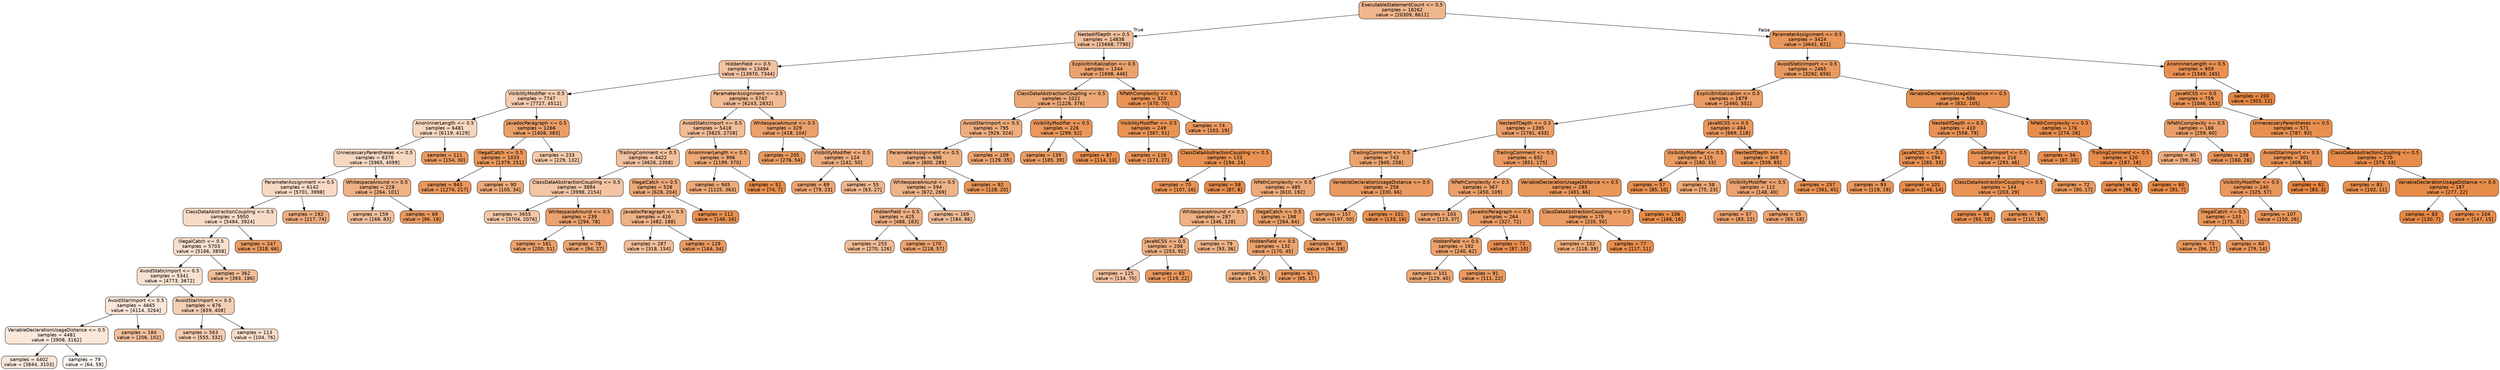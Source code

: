 digraph Tree {
node [shape=box, style="filled, rounded", color="black", fontname=helvetica] ;
edge [fontname=helvetica] ;
0 [label="ExecutableStatementCount <= 0.5\nsamples = 18262\nvalue = [20309, 8611]", fillcolor="#f0b68d"] ;
1 [label="NestedIfDepth <= 0.5\nsamples = 14838\nvalue = [15668, 7790]", fillcolor="#f2c09b"] ;
0 -> 1 [labeldistance=2.5, labelangle=45, headlabel="True"] ;
2 [label="HiddenField <= 0.5\nsamples = 13494\nvalue = [13970, 7344]", fillcolor="#f3c3a1"] ;
1 -> 2 ;
3 [label="VisibilityModifier <= 0.5\nsamples = 7747\nvalue = [7727, 4512]", fillcolor="#f4cbad"] ;
2 -> 3 ;
4 [label="AnonInnerLength <= 0.5\nsamples = 6481\nvalue = [6119, 4129]", fillcolor="#f7d6bf"] ;
3 -> 4 ;
5 [label="UnnecessaryParentheses <= 0.5\nsamples = 6370\nvalue = [5965, 4099]", fillcolor="#f7d8c1"] ;
4 -> 5 ;
6 [label="ParameterAssignment <= 0.5\nsamples = 6142\nvalue = [5701, 3998]", fillcolor="#f7d9c4"] ;
5 -> 6 ;
7 [label="ClassDataAbstractionCoupling <= 0.5\nsamples = 5950\nvalue = [5484, 3924]", fillcolor="#f8dbc7"] ;
6 -> 7 ;
8 [label="IllegalCatch <= 0.5\nsamples = 5703\nvalue = [5166, 3858]", fillcolor="#f8dfcd"] ;
7 -> 8 ;
9 [label="AvoidStaticImport <= 0.5\nsamples = 5341\nvalue = [4773, 3672]", fillcolor="#f9e2d1"] ;
8 -> 9 ;
10 [label="AvoidStarImport <= 0.5\nsamples = 4665\nvalue = [4114, 3264]", fillcolor="#fae5d6"] ;
9 -> 10 ;
11 [label="VariableDeclarationUsageDistance <= 0.5\nsamples = 4481\nvalue = [3908, 3162]", fillcolor="#fae7d9"] ;
10 -> 11 ;
12 [label="samples = 4402\nvalue = [3844, 3103]", fillcolor="#fae7d9"] ;
11 -> 12 ;
13 [label="samples = 79\nvalue = [64, 59]", fillcolor="#fdf5f0"] ;
11 -> 13 ;
14 [label="samples = 184\nvalue = [206, 102]", fillcolor="#f2bf9b"] ;
10 -> 14 ;
15 [label="AvoidStarImport <= 0.5\nsamples = 676\nvalue = [659, 408]", fillcolor="#f5cfb4"] ;
9 -> 15 ;
16 [label="samples = 563\nvalue = [555, 332]", fillcolor="#f5ccaf"] ;
15 -> 16 ;
17 [label="samples = 113\nvalue = [104, 76]", fillcolor="#f8ddca"] ;
15 -> 17 ;
18 [label="samples = 362\nvalue = [393, 186]", fillcolor="#f1bd97"] ;
8 -> 18 ;
19 [label="samples = 247\nvalue = [318, 66]", fillcolor="#ea9b62"] ;
7 -> 19 ;
20 [label="samples = 192\nvalue = [217, 74]", fillcolor="#eeac7d"] ;
6 -> 20 ;
21 [label="WhitespaceAround <= 0.5\nsamples = 228\nvalue = [264, 101]", fillcolor="#efb185"] ;
5 -> 21 ;
22 [label="samples = 159\nvalue = [168, 83]", fillcolor="#f2bf9b"] ;
21 -> 22 ;
23 [label="samples = 69\nvalue = [96, 18]", fillcolor="#ea995e"] ;
21 -> 23 ;
24 [label="samples = 111\nvalue = [154, 30]", fillcolor="#ea9a60"] ;
4 -> 24 ;
25 [label="JavadocParagraph <= 0.5\nsamples = 1266\nvalue = [1608, 383]", fillcolor="#eb9f68"] ;
3 -> 25 ;
26 [label="IllegalCatch <= 0.5\nsamples = 1033\nvalue = [1379, 251]", fillcolor="#ea985d"] ;
25 -> 26 ;
27 [label="samples = 943\nvalue = [1274, 217]", fillcolor="#e9965b"] ;
26 -> 27 ;
28 [label="samples = 90\nvalue = [105, 34]", fillcolor="#edaa79"] ;
26 -> 28 ;
29 [label="samples = 233\nvalue = [229, 132]", fillcolor="#f4caab"] ;
25 -> 29 ;
30 [label="ParameterAssignment <= 0.5\nsamples = 5747\nvalue = [6243, 2832]", fillcolor="#f1ba93"] ;
2 -> 30 ;
31 [label="AvoidStaticImport <= 0.5\nsamples = 5418\nvalue = [5825, 2728]", fillcolor="#f1bc96"] ;
30 -> 31 ;
32 [label="TrailingComment <= 0.5\nsamples = 4422\nvalue = [4626, 2358]", fillcolor="#f2c19e"] ;
31 -> 32 ;
33 [label="ClassDataAbstractionCoupling <= 0.5\nsamples = 3894\nvalue = [3998, 2154]", fillcolor="#f3c5a4"] ;
32 -> 33 ;
34 [label="samples = 3655\nvalue = [3704, 2076]", fillcolor="#f4c8a8"] ;
33 -> 34 ;
35 [label="WhitespaceAround <= 0.5\nsamples = 239\nvalue = [294, 78]", fillcolor="#eca26e"] ;
33 -> 35 ;
36 [label="samples = 161\nvalue = [200, 51]", fillcolor="#eca16b"] ;
35 -> 36 ;
37 [label="samples = 78\nvalue = [94, 27]", fillcolor="#eca572"] ;
35 -> 37 ;
38 [label="IllegalCatch <= 0.5\nsamples = 528\nvalue = [628, 204]", fillcolor="#edaa79"] ;
32 -> 38 ;
39 [label="JavadocParagraph <= 0.5\nsamples = 416\nvalue = [482, 188]", fillcolor="#efb286"] ;
38 -> 39 ;
40 [label="samples = 287\nvalue = [318, 154]", fillcolor="#f2be99"] ;
39 -> 40 ;
41 [label="samples = 129\nvalue = [164, 34]", fillcolor="#ea9b62"] ;
39 -> 41 ;
42 [label="samples = 112\nvalue = [146, 16]", fillcolor="#e88f4f"] ;
38 -> 42 ;
43 [label="AnonInnerLength <= 0.5\nsamples = 996\nvalue = [1199, 370]", fillcolor="#eda876"] ;
31 -> 43 ;
44 [label="samples = 945\nvalue = [1125, 363]", fillcolor="#edaa79"] ;
43 -> 44 ;
45 [label="samples = 51\nvalue = [74, 7]", fillcolor="#e78d4c"] ;
43 -> 45 ;
46 [label="WhitespaceAround <= 0.5\nsamples = 329\nvalue = [418, 104]", fillcolor="#eba06a"] ;
30 -> 46 ;
47 [label="samples = 205\nvalue = [276, 54]", fillcolor="#ea9a60"] ;
46 -> 47 ;
48 [label="VisibilityModifier <= 0.5\nsamples = 124\nvalue = [142, 50]", fillcolor="#eead7f"] ;
46 -> 48 ;
49 [label="samples = 69\nvalue = [79, 23]", fillcolor="#eda673"] ;
48 -> 49 ;
50 [label="samples = 55\nvalue = [63, 27]", fillcolor="#f0b78e"] ;
48 -> 50 ;
51 [label="ExplicitInitialization <= 0.5\nsamples = 1344\nvalue = [1698, 446]", fillcolor="#eca26d"] ;
1 -> 51 ;
52 [label="ClassDataAbstractionCoupling <= 0.5\nsamples = 1021\nvalue = [1228, 376]", fillcolor="#eda876"] ;
51 -> 52 ;
53 [label="AvoidStarImport <= 0.5\nsamples = 795\nvalue = [929, 324]", fillcolor="#eead7e"] ;
52 -> 53 ;
54 [label="ParameterAssignment <= 0.5\nsamples = 686\nvalue = [800, 289]", fillcolor="#eeaf81"] ;
53 -> 54 ;
55 [label="WhitespaceAround <= 0.5\nsamples = 594\nvalue = [672, 269]", fillcolor="#efb388"] ;
54 -> 55 ;
56 [label="HiddenField <= 0.5\nsamples = 425\nvalue = [488, 183]", fillcolor="#efb083"] ;
55 -> 56 ;
57 [label="samples = 255\nvalue = [270, 126]", fillcolor="#f1bc95"] ;
56 -> 57 ;
58 [label="samples = 170\nvalue = [218, 57]", fillcolor="#eca26d"] ;
56 -> 58 ;
59 [label="samples = 169\nvalue = [184, 86]", fillcolor="#f1bc96"] ;
55 -> 59 ;
60 [label="samples = 92\nvalue = [128, 20]", fillcolor="#e99558"] ;
54 -> 60 ;
61 [label="samples = 109\nvalue = [129, 35]", fillcolor="#eca36f"] ;
53 -> 61 ;
62 [label="VisibilityModifier <= 0.5\nsamples = 226\nvalue = [299, 52]", fillcolor="#ea975b"] ;
52 -> 62 ;
63 [label="samples = 139\nvalue = [185, 39]", fillcolor="#ea9c63"] ;
62 -> 63 ;
64 [label="samples = 87\nvalue = [114, 13]", fillcolor="#e88f50"] ;
62 -> 64 ;
65 [label="NPathComplexity <= 0.5\nsamples = 323\nvalue = [470, 70]", fillcolor="#e99456"] ;
51 -> 65 ;
66 [label="VisibilityModifier <= 0.5\nsamples = 249\nvalue = [367, 51]", fillcolor="#e99355"] ;
65 -> 66 ;
67 [label="samples = 116\nvalue = [173, 27]", fillcolor="#e99558"] ;
66 -> 67 ;
68 [label="ClassDataAbstractionCoupling <= 0.5\nsamples = 133\nvalue = [194, 24]", fillcolor="#e89151"] ;
66 -> 68 ;
69 [label="samples = 75\nvalue = [107, 16]", fillcolor="#e99457"] ;
68 -> 69 ;
70 [label="samples = 58\nvalue = [87, 8]", fillcolor="#e78d4b"] ;
68 -> 70 ;
71 [label="samples = 74\nvalue = [103, 19]", fillcolor="#ea985e"] ;
65 -> 71 ;
72 [label="ParameterAssignment <= 0.5\nsamples = 3424\nvalue = [4641, 821]", fillcolor="#ea975c"] ;
0 -> 72 [labeldistance=2.5, labelangle=-45, headlabel="False"] ;
73 [label="AvoidStaticImport <= 0.5\nsamples = 2465\nvalue = [3292, 656]", fillcolor="#ea9a60"] ;
72 -> 73 ;
74 [label="ExplicitInitialization <= 0.5\nsamples = 1879\nvalue = [2460, 551]", fillcolor="#eb9d65"] ;
73 -> 74 ;
75 [label="NestedIfDepth <= 0.5\nsamples = 1395\nvalue = [1791, 433]", fillcolor="#eb9f69"] ;
74 -> 75 ;
76 [label="TrailingComment <= 0.5\nsamples = 743\nvalue = [940, 258]", fillcolor="#eca46f"] ;
75 -> 76 ;
77 [label="NPathComplexity <= 0.5\nsamples = 485\nvalue = [610, 192]", fillcolor="#eda977"] ;
76 -> 77 ;
78 [label="WhitespaceAround <= 0.5\nsamples = 287\nvalue = [346, 128]", fillcolor="#efb082"] ;
77 -> 78 ;
79 [label="JavaNCSS <= 0.5\nsamples = 208\nvalue = [253, 92]", fillcolor="#eeaf81"] ;
78 -> 79 ;
80 [label="samples = 125\nvalue = [134, 70]", fillcolor="#f3c3a0"] ;
79 -> 80 ;
81 [label="samples = 83\nvalue = [119, 22]", fillcolor="#ea985e"] ;
79 -> 81 ;
82 [label="samples = 79\nvalue = [93, 36]", fillcolor="#efb286"] ;
78 -> 82 ;
83 [label="IllegalCatch <= 0.5\nsamples = 198\nvalue = [264, 64]", fillcolor="#eba069"] ;
77 -> 83 ;
84 [label="HiddenField <= 0.5\nsamples = 132\nvalue = [170, 45]", fillcolor="#eca26d"] ;
83 -> 84 ;
85 [label="samples = 71\nvalue = [85, 28]", fillcolor="#eeab7a"] ;
84 -> 85 ;
86 [label="samples = 61\nvalue = [85, 17]", fillcolor="#ea9a61"] ;
84 -> 86 ;
87 [label="samples = 66\nvalue = [94, 19]", fillcolor="#ea9a61"] ;
83 -> 87 ;
88 [label="VariableDeclarationUsageDistance <= 0.5\nsamples = 258\nvalue = [330, 66]", fillcolor="#ea9a61"] ;
76 -> 88 ;
89 [label="samples = 157\nvalue = [197, 50]", fillcolor="#eca16b"] ;
88 -> 89 ;
90 [label="samples = 101\nvalue = [133, 16]", fillcolor="#e89051"] ;
88 -> 90 ;
91 [label="TrailingComment <= 0.5\nsamples = 652\nvalue = [851, 175]", fillcolor="#ea9b62"] ;
75 -> 91 ;
92 [label="NPathComplexity <= 0.5\nsamples = 367\nvalue = [450, 109]", fillcolor="#eba069"] ;
91 -> 92 ;
93 [label="samples = 103\nvalue = [123, 37]", fillcolor="#eda775"] ;
92 -> 93 ;
94 [label="JavadocParagraph <= 0.5\nsamples = 264\nvalue = [327, 72]", fillcolor="#eb9d65"] ;
92 -> 94 ;
95 [label="HiddenField <= 0.5\nsamples = 192\nvalue = [240, 62]", fillcolor="#eca26c"] ;
94 -> 95 ;
96 [label="samples = 101\nvalue = [129, 40]", fillcolor="#eda876"] ;
95 -> 96 ;
97 [label="samples = 91\nvalue = [111, 22]", fillcolor="#ea9a60"] ;
95 -> 97 ;
98 [label="samples = 72\nvalue = [87, 10]", fillcolor="#e88f50"] ;
94 -> 98 ;
99 [label="VariableDeclarationUsageDistance <= 0.5\nsamples = 285\nvalue = [401, 66]", fillcolor="#e9965a"] ;
91 -> 99 ;
100 [label="ClassDataAbstractionCoupling <= 0.5\nsamples = 179\nvalue = [235, 50]", fillcolor="#eb9c63"] ;
99 -> 100 ;
101 [label="samples = 102\nvalue = [118, 39]", fillcolor="#eeab7a"] ;
100 -> 101 ;
102 [label="samples = 77\nvalue = [117, 11]", fillcolor="#e78d4c"] ;
100 -> 102 ;
103 [label="samples = 106\nvalue = [166, 16]", fillcolor="#e88d4c"] ;
99 -> 103 ;
104 [label="JavaNCSS <= 0.5\nsamples = 484\nvalue = [669, 118]", fillcolor="#ea975c"] ;
74 -> 104 ;
105 [label="VisibilityModifier <= 0.5\nsamples = 115\nvalue = [160, 33]", fillcolor="#ea9b62"] ;
104 -> 105 ;
106 [label="samples = 57\nvalue = [85, 10]", fillcolor="#e89050"] ;
105 -> 106 ;
107 [label="samples = 58\nvalue = [75, 23]", fillcolor="#eda876"] ;
105 -> 107 ;
108 [label="NestedIfDepth <= 0.5\nsamples = 369\nvalue = [509, 85]", fillcolor="#e9965a"] ;
104 -> 108 ;
109 [label="VisibilityModifier <= 0.5\nsamples = 112\nvalue = [148, 40]", fillcolor="#eca36f"] ;
108 -> 109 ;
110 [label="samples = 57\nvalue = [83, 22]", fillcolor="#eca26d"] ;
109 -> 110 ;
111 [label="samples = 55\nvalue = [65, 18]", fillcolor="#eca470"] ;
109 -> 111 ;
112 [label="samples = 257\nvalue = [361, 45]", fillcolor="#e89152"] ;
108 -> 112 ;
113 [label="VariableDeclarationUsageDistance <= 0.5\nsamples = 586\nvalue = [832, 105]", fillcolor="#e89152"] ;
73 -> 113 ;
114 [label="NestedIfDepth <= 0.5\nsamples = 410\nvalue = [558, 79]", fillcolor="#e99355"] ;
113 -> 114 ;
115 [label="JavaNCSS <= 0.5\nsamples = 194\nvalue = [265, 33]", fillcolor="#e89152"] ;
114 -> 115 ;
116 [label="samples = 93\nvalue = [119, 19]", fillcolor="#e99559"] ;
115 -> 116 ;
117 [label="samples = 101\nvalue = [146, 14]", fillcolor="#e78d4c"] ;
115 -> 117 ;
118 [label="AvoidStarImport <= 0.5\nsamples = 216\nvalue = [293, 46]", fillcolor="#e99558"] ;
114 -> 118 ;
119 [label="ClassDataAbstractionCoupling <= 0.5\nsamples = 144\nvalue = [203, 29]", fillcolor="#e99355"] ;
118 -> 119 ;
120 [label="samples = 66\nvalue = [93, 10]", fillcolor="#e88f4e"] ;
119 -> 120 ;
121 [label="samples = 78\nvalue = [110, 19]", fillcolor="#e9975b"] ;
119 -> 121 ;
122 [label="samples = 72\nvalue = [90, 17]", fillcolor="#ea995e"] ;
118 -> 122 ;
123 [label="NPathComplexity <= 0.5\nsamples = 176\nvalue = [274, 26]", fillcolor="#e78d4c"] ;
113 -> 123 ;
124 [label="samples = 56\nvalue = [87, 10]", fillcolor="#e88f50"] ;
123 -> 124 ;
125 [label="TrailingComment <= 0.5\nsamples = 120\nvalue = [187, 16]", fillcolor="#e78c4a"] ;
123 -> 125 ;
126 [label="samples = 60\nvalue = [96, 9]", fillcolor="#e78d4c"] ;
125 -> 126 ;
127 [label="samples = 60\nvalue = [91, 7]", fillcolor="#e78b48"] ;
125 -> 127 ;
128 [label="AnonInnerLength <= 0.5\nsamples = 959\nvalue = [1349, 165]", fillcolor="#e89051"] ;
72 -> 128 ;
129 [label="JavaNCSS <= 0.5\nsamples = 759\nvalue = [1046, 153]", fillcolor="#e99356"] ;
128 -> 129 ;
130 [label="NPathComplexity <= 0.5\nsamples = 188\nvalue = [259, 60]", fillcolor="#eb9e67"] ;
129 -> 130 ;
131 [label="samples = 80\nvalue = [99, 34]", fillcolor="#eeac7d"] ;
130 -> 131 ;
132 [label="samples = 108\nvalue = [160, 26]", fillcolor="#e99559"] ;
130 -> 132 ;
133 [label="UnnecessaryParentheses <= 0.5\nsamples = 571\nvalue = [787, 93]", fillcolor="#e89050"] ;
129 -> 133 ;
134 [label="AvoidStarImport <= 0.5\nsamples = 301\nvalue = [408, 60]", fillcolor="#e99456"] ;
133 -> 134 ;
135 [label="VisibilityModifier <= 0.5\nsamples = 240\nvalue = [325, 57]", fillcolor="#ea975c"] ;
134 -> 135 ;
136 [label="IllegalCatch <= 0.5\nsamples = 133\nvalue = [175, 31]", fillcolor="#ea975c"] ;
135 -> 136 ;
137 [label="samples = 73\nvalue = [96, 17]", fillcolor="#ea975c"] ;
136 -> 137 ;
138 [label="samples = 60\nvalue = [79, 14]", fillcolor="#ea975c"] ;
136 -> 138 ;
139 [label="samples = 107\nvalue = [150, 26]", fillcolor="#ea975b"] ;
135 -> 139 ;
140 [label="samples = 61\nvalue = [83, 3]", fillcolor="#e68640"] ;
134 -> 140 ;
141 [label="ClassDataAbstractionCoupling <= 0.5\nsamples = 270\nvalue = [379, 33]", fillcolor="#e78c4a"] ;
133 -> 141 ;
142 [label="samples = 83\nvalue = [102, 11]", fillcolor="#e88f4e"] ;
141 -> 142 ;
143 [label="VariableDeclarationUsageDistance <= 0.5\nsamples = 187\nvalue = [277, 22]", fillcolor="#e78b49"] ;
141 -> 143 ;
144 [label="samples = 83\nvalue = [130, 7]", fillcolor="#e68844"] ;
143 -> 144 ;
145 [label="samples = 104\nvalue = [147, 15]", fillcolor="#e88e4d"] ;
143 -> 145 ;
146 [label="samples = 200\nvalue = [303, 12]", fillcolor="#e68641"] ;
128 -> 146 ;
}